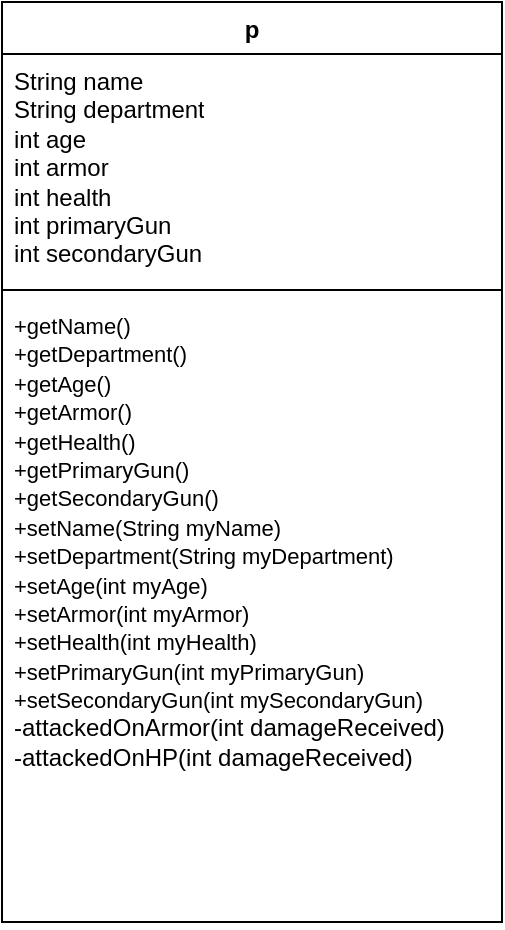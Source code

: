 <mxfile version="22.1.11" type="github">
  <diagram id="C5RBs43oDa-KdzZeNtuy" name="Page-1">
    <mxGraphModel dx="2013" dy="740" grid="1" gridSize="10" guides="1" tooltips="1" connect="1" arrows="1" fold="1" page="1" pageScale="1" pageWidth="827" pageHeight="1169" math="0" shadow="0">
      <root>
        <mxCell id="WIyWlLk6GJQsqaUBKTNV-0" />
        <mxCell id="WIyWlLk6GJQsqaUBKTNV-1" parent="WIyWlLk6GJQsqaUBKTNV-0" />
        <mxCell id="NlOmEx-S1s1jkpWfvt1N-0" value="p" style="swimlane;fontStyle=1;align=center;verticalAlign=top;childLayout=stackLayout;horizontal=1;startSize=26;horizontalStack=0;resizeParent=1;resizeParentMax=0;resizeLast=0;collapsible=1;marginBottom=0;whiteSpace=wrap;html=1;" vertex="1" parent="WIyWlLk6GJQsqaUBKTNV-1">
          <mxGeometry x="400" y="50" width="250" height="460" as="geometry" />
        </mxCell>
        <mxCell id="NlOmEx-S1s1jkpWfvt1N-1" value="String name&lt;br&gt;String department&lt;br&gt;int age&lt;br&gt;int armor&lt;br&gt;int health&lt;br&gt;int primaryGun&lt;br&gt;int secondaryGun" style="text;strokeColor=none;fillColor=none;align=left;verticalAlign=top;spacingLeft=4;spacingRight=4;overflow=hidden;rotatable=0;points=[[0,0.5],[1,0.5]];portConstraint=eastwest;whiteSpace=wrap;html=1;" vertex="1" parent="NlOmEx-S1s1jkpWfvt1N-0">
          <mxGeometry y="26" width="250" height="114" as="geometry" />
        </mxCell>
        <mxCell id="NlOmEx-S1s1jkpWfvt1N-2" value="" style="line;strokeWidth=1;fillColor=none;align=left;verticalAlign=middle;spacingTop=-1;spacingLeft=3;spacingRight=3;rotatable=0;labelPosition=right;points=[];portConstraint=eastwest;strokeColor=inherit;" vertex="1" parent="NlOmEx-S1s1jkpWfvt1N-0">
          <mxGeometry y="140" width="250" height="8" as="geometry" />
        </mxCell>
        <mxCell id="NlOmEx-S1s1jkpWfvt1N-3" value="&lt;font style=&quot;font-size: 11px;&quot;&gt;+getName()&lt;br&gt;+getDepartment()&lt;br&gt;+getAge()&lt;br&gt;+getArmor()&lt;br&gt;+getHealth()&lt;br&gt;+getPrimaryGun()&lt;br&gt;+getSecondaryGun()&lt;br&gt;+setName(String myName)&lt;br&gt;+setDepartment(String myDepartment)&lt;br&gt;+setAge(int myAge)&lt;br&gt;+setArmor(int myArmor)&lt;br&gt;+setHealth(int myHealth)&lt;br&gt;+setPrimaryGun(int myPrimaryGun)&lt;br&gt;+setSecondaryGun(int mySecondaryGun)&lt;br&gt;&lt;/font&gt;-attackedOnArmor(int damageReceived)&lt;br&gt;-attackedOnHP(int damageReceived)" style="text;strokeColor=none;fillColor=none;align=left;verticalAlign=top;spacingLeft=4;spacingRight=4;overflow=hidden;rotatable=0;points=[[0,0.5],[1,0.5]];portConstraint=eastwest;whiteSpace=wrap;html=1;" vertex="1" parent="NlOmEx-S1s1jkpWfvt1N-0">
          <mxGeometry y="148" width="250" height="312" as="geometry" />
        </mxCell>
      </root>
    </mxGraphModel>
  </diagram>
</mxfile>
